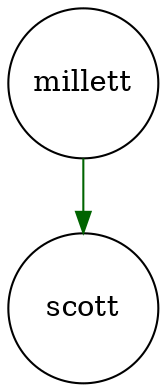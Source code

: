 digraph fullagr_millett_scott { 
 K=0.6 
 "millett" -> { "scott" } [color="darkgreen", arrowhead="normal", penwidth=1, href="#170"]; 
 "millett" [shape="circle", fixedsize="true", height=1, width=1, style="filled", fillcolor="white", href="#millett"]; 
 "scott" [shape="circle", fixedsize="true", height=1, width=1, style="filled", fillcolor="white", href="#scott"]; 

}